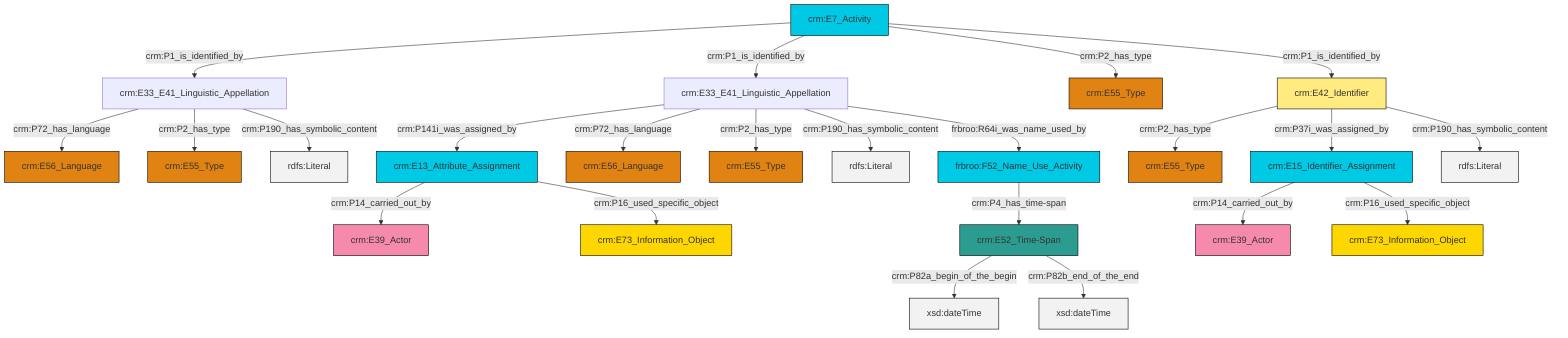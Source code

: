 graph TD
classDef Literal fill:#f2f2f2,stroke:#000000;
classDef CRM_Entity fill:#FFFFFF,stroke:#000000;
classDef Temporal_Entity fill:#00C9E6, stroke:#000000;
classDef Type fill:#E18312, stroke:#000000;
classDef Time-Span fill:#2C9C91, stroke:#000000;
classDef Appellation fill:#FFEB7F, stroke:#000000;
classDef Place fill:#008836, stroke:#000000;
classDef Persistent_Item fill:#B266B2, stroke:#000000;
classDef Conceptual_Object fill:#FFD700, stroke:#000000;
classDef Physical_Thing fill:#D2B48C, stroke:#000000;
classDef Actor fill:#f58aad, stroke:#000000;
classDef PC_Classes fill:#4ce600, stroke:#000000;
classDef Multi fill:#cccccc,stroke:#000000;

0["crm:E42_Identifier"]:::Appellation -->|crm:P2_has_type| 1["crm:E55_Type"]:::Type
2["crm:E52_Time-Span"]:::Time-Span -->|crm:P82a_begin_of_the_begin| 3[xsd:dateTime]:::Literal
8["crm:E33_E41_Linguistic_Appellation"]:::Default -->|crm:P72_has_language| 9["crm:E56_Language"]:::Type
8["crm:E33_E41_Linguistic_Appellation"]:::Default -->|crm:P2_has_type| 13["crm:E55_Type"]:::Type
0["crm:E42_Identifier"]:::Appellation -->|crm:P37i_was_assigned_by| 14["crm:E15_Identifier_Assignment"]:::Temporal_Entity
15["crm:E33_E41_Linguistic_Appellation"]:::Default -->|crm:P141i_was_assigned_by| 16["crm:E13_Attribute_Assignment"]:::Temporal_Entity
15["crm:E33_E41_Linguistic_Appellation"]:::Default -->|crm:P72_has_language| 17["crm:E56_Language"]:::Type
15["crm:E33_E41_Linguistic_Appellation"]:::Default -->|crm:P2_has_type| 4["crm:E55_Type"]:::Type
16["crm:E13_Attribute_Assignment"]:::Temporal_Entity -->|crm:P14_carried_out_by| 19["crm:E39_Actor"]:::Actor
0["crm:E42_Identifier"]:::Appellation -->|crm:P190_has_symbolic_content| 22[rdfs:Literal]:::Literal
14["crm:E15_Identifier_Assignment"]:::Temporal_Entity -->|crm:P14_carried_out_by| 23["crm:E39_Actor"]:::Actor
16["crm:E13_Attribute_Assignment"]:::Temporal_Entity -->|crm:P16_used_specific_object| 25["crm:E73_Information_Object"]:::Conceptual_Object
14["crm:E15_Identifier_Assignment"]:::Temporal_Entity -->|crm:P16_used_specific_object| 10["crm:E73_Information_Object"]:::Conceptual_Object
15["crm:E33_E41_Linguistic_Appellation"]:::Default -->|crm:P190_has_symbolic_content| 30[rdfs:Literal]:::Literal
28["crm:E7_Activity"]:::Temporal_Entity -->|crm:P1_is_identified_by| 8["crm:E33_E41_Linguistic_Appellation"]:::Default
2["crm:E52_Time-Span"]:::Time-Span -->|crm:P82b_end_of_the_end| 33[xsd:dateTime]:::Literal
28["crm:E7_Activity"]:::Temporal_Entity -->|crm:P1_is_identified_by| 15["crm:E33_E41_Linguistic_Appellation"]:::Default
28["crm:E7_Activity"]:::Temporal_Entity -->|crm:P2_has_type| 6["crm:E55_Type"]:::Type
36["frbroo:F52_Name_Use_Activity"]:::Temporal_Entity -->|crm:P4_has_time-span| 2["crm:E52_Time-Span"]:::Time-Span
15["crm:E33_E41_Linguistic_Appellation"]:::Default -->|frbroo:R64i_was_name_used_by| 36["frbroo:F52_Name_Use_Activity"]:::Temporal_Entity
28["crm:E7_Activity"]:::Temporal_Entity -->|crm:P1_is_identified_by| 0["crm:E42_Identifier"]:::Appellation
8["crm:E33_E41_Linguistic_Appellation"]:::Default -->|crm:P190_has_symbolic_content| 41[rdfs:Literal]:::Literal
